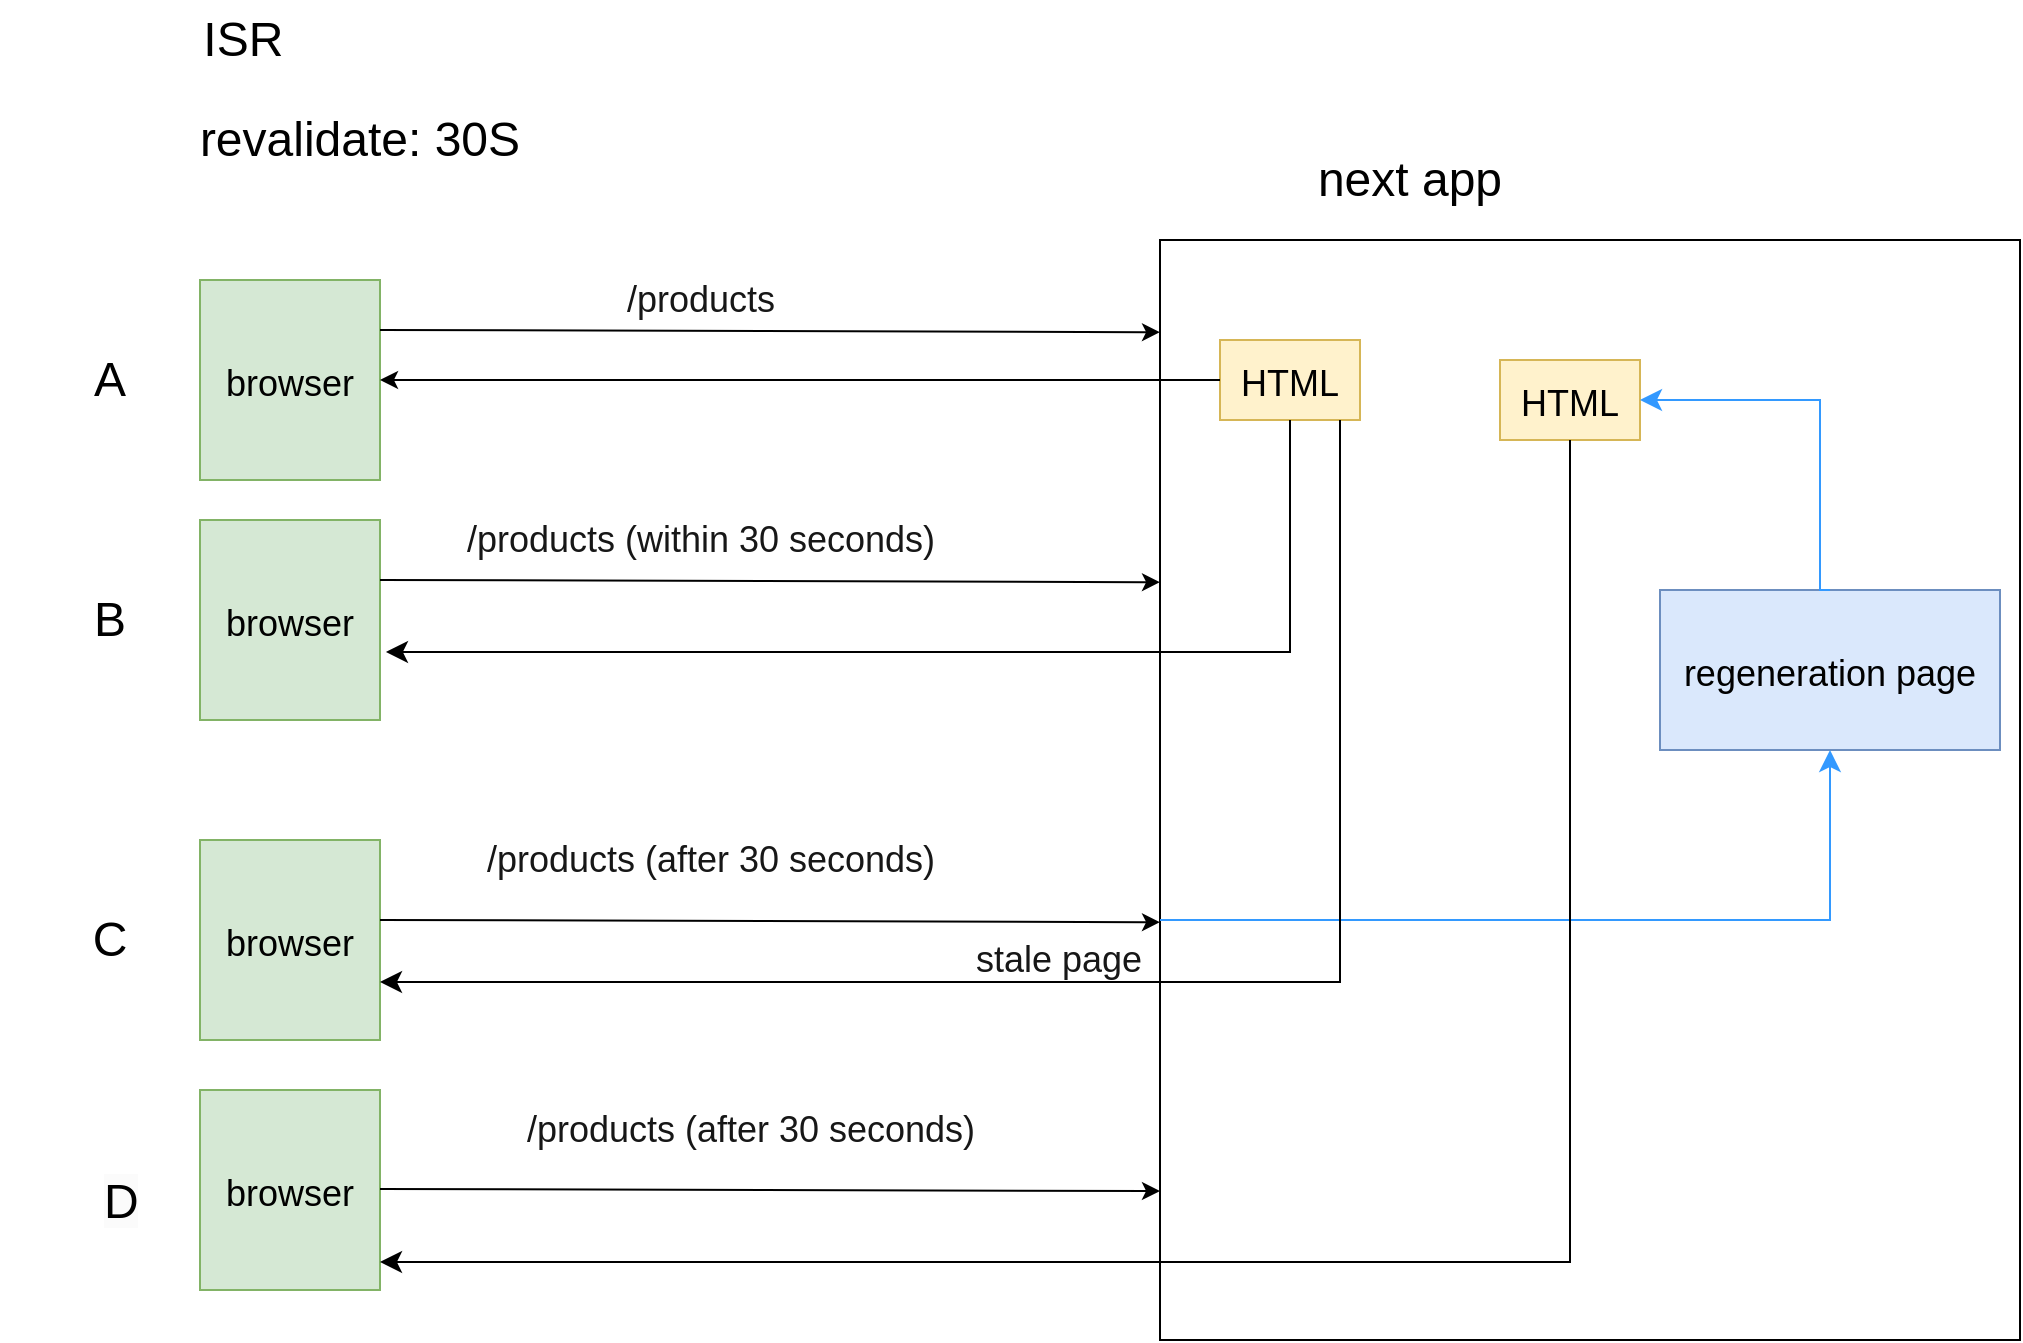 <mxfile version="20.7.4" type="github">
  <diagram id="uUyTrEplb1Cj-T35evl2" name="第 1 页">
    <mxGraphModel dx="2261" dy="828" grid="1" gridSize="10" guides="1" tooltips="1" connect="1" arrows="1" fold="1" page="1" pageScale="1" pageWidth="827" pageHeight="1169" math="0" shadow="0">
      <root>
        <mxCell id="0" />
        <mxCell id="1" parent="0" />
        <mxCell id="6fLWPxREOukzEyrBjein-1" value="" style="rounded=0;whiteSpace=wrap;html=1;" vertex="1" parent="1">
          <mxGeometry x="520" y="160" width="430" height="550" as="geometry" />
        </mxCell>
        <mxCell id="6fLWPxREOukzEyrBjein-14" value="&lt;font style=&quot;font-size: 24px;&quot;&gt;next app&lt;/font&gt;" style="text;html=1;strokeColor=none;fillColor=none;align=center;verticalAlign=middle;whiteSpace=wrap;rounded=0;" vertex="1" parent="1">
          <mxGeometry x="590" y="110" width="110" height="40" as="geometry" />
        </mxCell>
        <mxCell id="6fLWPxREOukzEyrBjein-15" value="&lt;font style=&quot;font-size: 18px;&quot;&gt;HTML&lt;/font&gt;" style="rounded=0;whiteSpace=wrap;html=1;fontSize=24;fillColor=#fff2cc;strokeColor=#d6b656;" vertex="1" parent="1">
          <mxGeometry x="550" y="210" width="70" height="40" as="geometry" />
        </mxCell>
        <mxCell id="6fLWPxREOukzEyrBjein-16" value="&lt;font style=&quot;font-size: 18px;&quot;&gt;HTML&lt;/font&gt;" style="rounded=0;whiteSpace=wrap;html=1;fontSize=24;fillColor=#fff2cc;strokeColor=#d6b656;" vertex="1" parent="1">
          <mxGeometry x="690" y="220" width="70" height="40" as="geometry" />
        </mxCell>
        <mxCell id="6fLWPxREOukzEyrBjein-17" value="&lt;span style=&quot;font-size: 18px;&quot;&gt;browser&lt;/span&gt;" style="rounded=0;whiteSpace=wrap;html=1;fontSize=24;fillColor=#d5e8d4;strokeColor=#82b366;" vertex="1" parent="1">
          <mxGeometry x="40" y="180" width="90" height="100" as="geometry" />
        </mxCell>
        <mxCell id="6fLWPxREOukzEyrBjein-19" value="" style="endArrow=classic;html=1;rounded=0;fontSize=18;fontColor=#FFFFFF;entryX=0;entryY=0.09;entryDx=0;entryDy=0;entryPerimeter=0;exitX=1;exitY=0.25;exitDx=0;exitDy=0;" edge="1" parent="1" source="6fLWPxREOukzEyrBjein-17">
          <mxGeometry width="50" height="50" relative="1" as="geometry">
            <mxPoint x="150" y="210" as="sourcePoint" />
            <mxPoint x="520" y="206.1" as="targetPoint" />
          </mxGeometry>
        </mxCell>
        <mxCell id="6fLWPxREOukzEyrBjein-22" value="&lt;font color=&quot;#171717&quot;&gt;/products&lt;/font&gt;" style="text;html=1;align=center;verticalAlign=middle;resizable=0;points=[];autosize=1;strokeColor=none;fillColor=none;fontSize=18;fontColor=#FFFFFF;" vertex="1" parent="1">
          <mxGeometry x="240" y="170" width="100" height="40" as="geometry" />
        </mxCell>
        <mxCell id="6fLWPxREOukzEyrBjein-23" value="" style="endArrow=classic;html=1;rounded=0;fontSize=18;fontColor=#FFFFFF;exitX=0;exitY=0.5;exitDx=0;exitDy=0;" edge="1" parent="1" source="6fLWPxREOukzEyrBjein-15" target="6fLWPxREOukzEyrBjein-17">
          <mxGeometry width="50" height="50" relative="1" as="geometry">
            <mxPoint x="150" y="373.9" as="sourcePoint" />
            <mxPoint x="-60" y="370" as="targetPoint" />
          </mxGeometry>
        </mxCell>
        <mxCell id="6fLWPxREOukzEyrBjein-25" value="&lt;span style=&quot;font-size: 18px;&quot;&gt;browser&lt;/span&gt;" style="rounded=0;whiteSpace=wrap;html=1;fontSize=24;fillColor=#d5e8d4;strokeColor=#82b366;" vertex="1" parent="1">
          <mxGeometry x="40" y="300" width="90" height="100" as="geometry" />
        </mxCell>
        <mxCell id="6fLWPxREOukzEyrBjein-27" value="&lt;font color=&quot;#171717&quot;&gt;/products (within 30 seconds)&lt;/font&gt;" style="text;html=1;align=center;verticalAlign=middle;resizable=0;points=[];autosize=1;strokeColor=none;fillColor=none;fontSize=18;fontColor=#FFFFFF;" vertex="1" parent="1">
          <mxGeometry x="160" y="290" width="260" height="40" as="geometry" />
        </mxCell>
        <mxCell id="6fLWPxREOukzEyrBjein-29" value="" style="edgeStyle=elbowEdgeStyle;elbow=horizontal;endArrow=classic;html=1;curved=0;rounded=0;endSize=8;startSize=8;fontSize=18;fontColor=#171717;entryX=1.033;entryY=0.66;entryDx=0;entryDy=0;entryPerimeter=0;exitX=0.5;exitY=1;exitDx=0;exitDy=0;" edge="1" parent="1" source="6fLWPxREOukzEyrBjein-15" target="6fLWPxREOukzEyrBjein-25">
          <mxGeometry width="50" height="50" relative="1" as="geometry">
            <mxPoint x="200" y="520" as="sourcePoint" />
            <mxPoint x="520" y="520" as="targetPoint" />
            <Array as="points">
              <mxPoint x="585" y="310" />
              <mxPoint x="585" y="300" />
            </Array>
          </mxGeometry>
        </mxCell>
        <mxCell id="6fLWPxREOukzEyrBjein-30" value="" style="endArrow=classic;html=1;rounded=0;fontSize=18;fontColor=#FFFFFF;entryX=0;entryY=0.09;entryDx=0;entryDy=0;entryPerimeter=0;exitX=1;exitY=0.25;exitDx=0;exitDy=0;" edge="1" parent="1">
          <mxGeometry width="50" height="50" relative="1" as="geometry">
            <mxPoint x="130" y="330" as="sourcePoint" />
            <mxPoint x="520" y="331.1" as="targetPoint" />
          </mxGeometry>
        </mxCell>
        <mxCell id="6fLWPxREOukzEyrBjein-31" value="&lt;font color=&quot;#171717&quot;&gt;stale page&lt;/font&gt;" style="text;html=1;align=center;verticalAlign=middle;resizable=0;points=[];autosize=1;strokeColor=none;fillColor=none;fontSize=18;fontColor=#FFFFFF;" vertex="1" parent="1">
          <mxGeometry x="414" y="500" width="110" height="40" as="geometry" />
        </mxCell>
        <mxCell id="6fLWPxREOukzEyrBjein-32" value="&lt;span style=&quot;font-size: 18px;&quot;&gt;browser&lt;/span&gt;" style="rounded=0;whiteSpace=wrap;html=1;fontSize=24;fillColor=#d5e8d4;strokeColor=#82b366;" vertex="1" parent="1">
          <mxGeometry x="40" y="460" width="90" height="100" as="geometry" />
        </mxCell>
        <mxCell id="6fLWPxREOukzEyrBjein-33" value="&lt;font color=&quot;#171717&quot;&gt;/products (after 30 seconds)&lt;/font&gt;" style="text;html=1;align=center;verticalAlign=middle;resizable=0;points=[];autosize=1;strokeColor=none;fillColor=none;fontSize=18;fontColor=#FFFFFF;" vertex="1" parent="1">
          <mxGeometry x="170" y="450" width="250" height="40" as="geometry" />
        </mxCell>
        <mxCell id="6fLWPxREOukzEyrBjein-34" value="" style="endArrow=classic;html=1;rounded=0;fontSize=18;fontColor=#FFFFFF;entryX=0;entryY=0.09;entryDx=0;entryDy=0;entryPerimeter=0;exitX=1;exitY=0.25;exitDx=0;exitDy=0;" edge="1" parent="1">
          <mxGeometry width="50" height="50" relative="1" as="geometry">
            <mxPoint x="130" y="500" as="sourcePoint" />
            <mxPoint x="520" y="501.1" as="targetPoint" />
          </mxGeometry>
        </mxCell>
        <mxCell id="6fLWPxREOukzEyrBjein-35" value="&lt;span style=&quot;font-size: 18px;&quot;&gt;regeneration page&lt;/span&gt;" style="rounded=0;whiteSpace=wrap;html=1;fontSize=24;fillColor=#dae8fc;strokeColor=#6c8ebf;" vertex="1" parent="1">
          <mxGeometry x="770" y="335" width="170" height="80" as="geometry" />
        </mxCell>
        <mxCell id="6fLWPxREOukzEyrBjein-37" value="" style="edgeStyle=elbowEdgeStyle;elbow=horizontal;endArrow=classic;html=1;curved=0;rounded=0;endSize=8;startSize=8;fontSize=18;fontColor=#171717;entryX=0.5;entryY=1;entryDx=0;entryDy=0;strokeColor=#3399FF;" edge="1" parent="1" target="6fLWPxREOukzEyrBjein-35">
          <mxGeometry width="50" height="50" relative="1" as="geometry">
            <mxPoint x="520" y="500" as="sourcePoint" />
            <mxPoint x="142.97" y="376" as="targetPoint" />
            <Array as="points">
              <mxPoint x="855" y="460" />
              <mxPoint x="595" y="310" />
            </Array>
          </mxGeometry>
        </mxCell>
        <mxCell id="6fLWPxREOukzEyrBjein-38" value="" style="edgeStyle=elbowEdgeStyle;elbow=horizontal;endArrow=classic;html=1;curved=0;rounded=0;endSize=8;startSize=8;fontSize=18;fontColor=#171717;entryX=1.033;entryY=0.66;entryDx=0;entryDy=0;entryPerimeter=0;" edge="1" parent="1">
          <mxGeometry width="50" height="50" relative="1" as="geometry">
            <mxPoint x="610" y="250" as="sourcePoint" />
            <mxPoint x="130.0" y="531" as="targetPoint" />
            <Array as="points">
              <mxPoint x="610" y="390" />
              <mxPoint x="582.03" y="465" />
            </Array>
          </mxGeometry>
        </mxCell>
        <mxCell id="6fLWPxREOukzEyrBjein-39" value="&lt;span style=&quot;font-size: 24px;&quot;&gt;ISR&amp;nbsp;&lt;/span&gt;" style="text;html=1;strokeColor=none;fillColor=none;align=center;verticalAlign=middle;whiteSpace=wrap;rounded=0;" vertex="1" parent="1">
          <mxGeometry x="40" y="40" width="50" height="40" as="geometry" />
        </mxCell>
        <mxCell id="6fLWPxREOukzEyrBjein-40" value="&lt;span style=&quot;font-size: 24px;&quot;&gt;revalidate: 30S&lt;/span&gt;" style="text;html=1;strokeColor=none;fillColor=none;align=center;verticalAlign=middle;whiteSpace=wrap;rounded=0;" vertex="1" parent="1">
          <mxGeometry x="20" y="80" width="200" height="60" as="geometry" />
        </mxCell>
        <mxCell id="6fLWPxREOukzEyrBjein-41" value="&lt;span style=&quot;font-size: 18px;&quot;&gt;browser&lt;/span&gt;" style="rounded=0;whiteSpace=wrap;html=1;fontSize=24;fillColor=#d5e8d4;strokeColor=#82b366;" vertex="1" parent="1">
          <mxGeometry x="40" y="585" width="90" height="100" as="geometry" />
        </mxCell>
        <mxCell id="6fLWPxREOukzEyrBjein-42" value="" style="endArrow=classic;html=1;rounded=0;fontSize=18;fontColor=#FFFFFF;entryX=0;entryY=0.09;entryDx=0;entryDy=0;entryPerimeter=0;exitX=1;exitY=0.25;exitDx=0;exitDy=0;" edge="1" parent="1">
          <mxGeometry width="50" height="50" relative="1" as="geometry">
            <mxPoint x="130" y="634.45" as="sourcePoint" />
            <mxPoint x="520" y="635.55" as="targetPoint" />
          </mxGeometry>
        </mxCell>
        <mxCell id="6fLWPxREOukzEyrBjein-43" value="" style="edgeStyle=elbowEdgeStyle;elbow=horizontal;endArrow=classic;html=1;curved=0;rounded=0;endSize=8;startSize=8;fontSize=18;fontColor=#171717;entryX=1;entryY=0.5;entryDx=0;entryDy=0;strokeColor=#3399FF;exitX=0.5;exitY=0;exitDx=0;exitDy=0;" edge="1" parent="1" source="6fLWPxREOukzEyrBjein-35" target="6fLWPxREOukzEyrBjein-16">
          <mxGeometry width="50" height="50" relative="1" as="geometry">
            <mxPoint x="780" y="552.5" as="sourcePoint" />
            <mxPoint x="1115" y="467.5" as="targetPoint" />
            <Array as="points">
              <mxPoint x="850" y="290" />
              <mxPoint x="855" y="362.5" />
            </Array>
          </mxGeometry>
        </mxCell>
        <mxCell id="6fLWPxREOukzEyrBjein-44" value="&lt;font color=&quot;#171717&quot;&gt;/products (after 30 seconds)&lt;/font&gt;" style="text;html=1;align=center;verticalAlign=middle;resizable=0;points=[];autosize=1;strokeColor=none;fillColor=none;fontSize=18;fontColor=#FFFFFF;" vertex="1" parent="1">
          <mxGeometry x="190" y="585" width="250" height="40" as="geometry" />
        </mxCell>
        <mxCell id="6fLWPxREOukzEyrBjein-45" value="" style="edgeStyle=elbowEdgeStyle;elbow=horizontal;endArrow=classic;html=1;curved=0;rounded=0;endSize=8;startSize=8;fontSize=18;fontColor=#171717;entryX=1.033;entryY=0.66;entryDx=0;entryDy=0;entryPerimeter=0;exitX=0.5;exitY=1;exitDx=0;exitDy=0;" edge="1" parent="1" source="6fLWPxREOukzEyrBjein-16">
          <mxGeometry width="50" height="50" relative="1" as="geometry">
            <mxPoint x="610" y="390" as="sourcePoint" />
            <mxPoint x="130" y="671" as="targetPoint" />
            <Array as="points">
              <mxPoint x="725" y="470" />
              <mxPoint x="582.03" y="605" />
            </Array>
          </mxGeometry>
        </mxCell>
        <mxCell id="6fLWPxREOukzEyrBjein-46" value="&lt;span style=&quot;font-size: 24px;&quot;&gt;A&lt;/span&gt;" style="text;html=1;strokeColor=none;fillColor=none;align=center;verticalAlign=middle;whiteSpace=wrap;rounded=0;" vertex="1" parent="1">
          <mxGeometry x="-60" y="210" width="110" height="40" as="geometry" />
        </mxCell>
        <mxCell id="6fLWPxREOukzEyrBjein-49" value="&lt;span style=&quot;font-size: 24px;&quot;&gt;B&lt;/span&gt;" style="text;html=1;strokeColor=none;fillColor=none;align=center;verticalAlign=middle;whiteSpace=wrap;rounded=0;" vertex="1" parent="1">
          <mxGeometry x="-60" y="330" width="110" height="40" as="geometry" />
        </mxCell>
        <mxCell id="6fLWPxREOukzEyrBjein-50" value="&lt;span style=&quot;font-size: 24px;&quot;&gt;C&lt;/span&gt;" style="text;html=1;strokeColor=none;fillColor=none;align=center;verticalAlign=middle;whiteSpace=wrap;rounded=0;" vertex="1" parent="1">
          <mxGeometry x="-60" y="490" width="110" height="40" as="geometry" />
        </mxCell>
        <mxCell id="6fLWPxREOukzEyrBjein-51" value="&lt;span style=&quot;color: rgb(0, 0, 0); font-family: Helvetica; font-size: 24px; font-style: normal; font-variant-ligatures: normal; font-variant-caps: normal; font-weight: 400; letter-spacing: normal; orphans: 2; text-align: center; text-indent: 0px; text-transform: none; widows: 2; word-spacing: 0px; -webkit-text-stroke-width: 0px; background-color: rgb(251, 251, 251); text-decoration-thickness: initial; text-decoration-style: initial; text-decoration-color: initial; float: none; display: inline !important;&quot;&gt;D&lt;/span&gt;" style="text;whiteSpace=wrap;html=1;fontSize=18;fontColor=#171717;" vertex="1" parent="1">
          <mxGeometry x="-10" y="620" width="50" height="50" as="geometry" />
        </mxCell>
      </root>
    </mxGraphModel>
  </diagram>
</mxfile>
